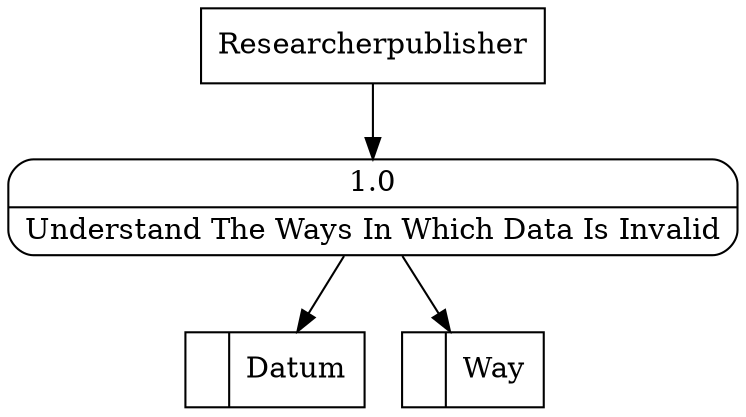 digraph dfd2{ 
node[shape=record]
200 [label="<f0>  |<f1> Datum " ];
201 [label="<f0>  |<f1> Way " ];
202 [label="Researcherpublisher" shape=box];
203 [label="{<f0> 1.0|<f1> Understand The Ways In Which Data Is Invalid }" shape=Mrecord];
202 -> 203
203 -> 201
203 -> 200
}